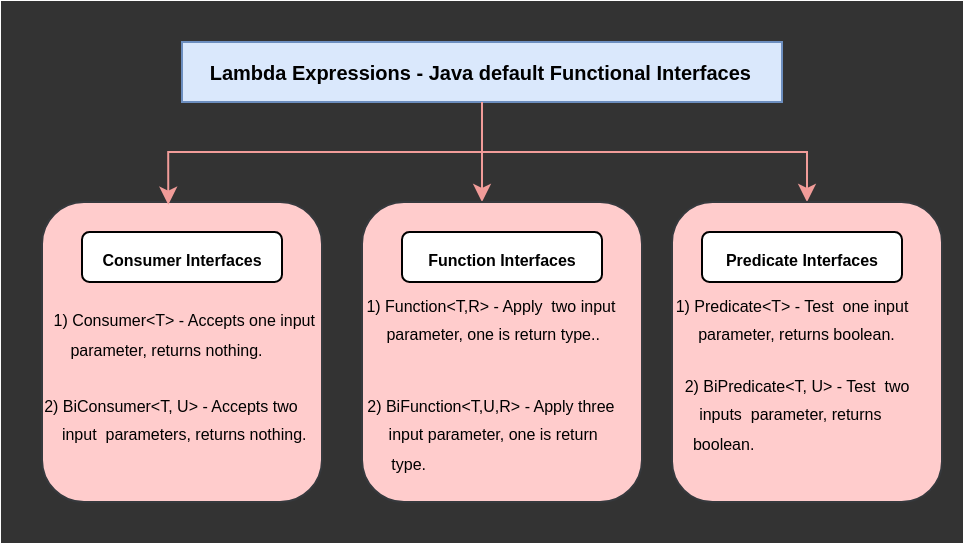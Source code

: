 <mxfile version="28.0.6">
  <diagram name="Page-1" id="1XOeaGYE_jQfQiHo8Q4f">
    <mxGraphModel dx="524" dy="278" grid="1" gridSize="10" guides="1" tooltips="1" connect="1" arrows="1" fold="1" page="1" pageScale="1" pageWidth="480" pageHeight="270" math="0" shadow="0">
      <root>
        <mxCell id="0" />
        <mxCell id="1" parent="0" />
        <mxCell id="MZ2fn7TXdCOlkScp6uKp-1" value="" style="rounded=0;whiteSpace=wrap;html=1;strokeColor=#333333;fillColor=#333333;movable=0;resizable=0;rotatable=0;deletable=0;editable=0;locked=1;connectable=0;" parent="1" vertex="1">
          <mxGeometry width="480" height="270" as="geometry" />
        </mxCell>
        <mxCell id="aGyHzL2mun_F8L45ezG5-6" style="edgeStyle=orthogonalEdgeStyle;rounded=0;orthogonalLoop=1;jettySize=auto;html=1;strokeColor=#F19C99;" edge="1" parent="1" source="MZ2fn7TXdCOlkScp6uKp-2">
          <mxGeometry relative="1" as="geometry">
            <mxPoint x="240" y="100" as="targetPoint" />
          </mxGeometry>
        </mxCell>
        <mxCell id="aGyHzL2mun_F8L45ezG5-7" style="edgeStyle=orthogonalEdgeStyle;rounded=0;orthogonalLoop=1;jettySize=auto;html=1;fillColor=#ffcccc;strokeColor=#F19C99;" edge="1" parent="1" source="MZ2fn7TXdCOlkScp6uKp-2" target="MZ2fn7TXdCOlkScp6uKp-6">
          <mxGeometry relative="1" as="geometry" />
        </mxCell>
        <mxCell id="MZ2fn7TXdCOlkScp6uKp-2" value="&lt;font style=&quot;font-size: 10px;&quot;&gt;&lt;b&gt;&amp;nbsp; &amp;nbsp; Lambda Expressions - Java default Functional Interfaces&lt;span style=&quot;white-space: pre;&quot;&gt;&#x9;&lt;/span&gt;&amp;nbsp;&amp;nbsp;&lt;/b&gt;&lt;/font&gt;" style="rounded=0;whiteSpace=wrap;html=1;fillColor=#dae8fc;strokeColor=#6c8ebf;" parent="1" vertex="1">
          <mxGeometry x="90" y="20" width="300" height="30" as="geometry" />
        </mxCell>
        <mxCell id="MZ2fn7TXdCOlkScp6uKp-4" value="&lt;b&gt;&lt;font style=&quot;font-size: 7px;&quot;&gt;&lt;br&gt;&lt;/font&gt;&lt;/b&gt;" style="rounded=1;whiteSpace=wrap;html=1;fillColor=#ffcccc;strokeColor=#36393d;" parent="1" vertex="1">
          <mxGeometry x="20" y="100" width="140" height="150" as="geometry" />
        </mxCell>
        <mxCell id="MZ2fn7TXdCOlkScp6uKp-5" value="" style="rounded=1;whiteSpace=wrap;html=1;fillColor=#ffcccc;strokeColor=#36393d;" parent="1" vertex="1">
          <mxGeometry x="180" y="100" width="140" height="150" as="geometry" />
        </mxCell>
        <mxCell id="MZ2fn7TXdCOlkScp6uKp-6" value="" style="rounded=1;whiteSpace=wrap;html=1;fillColor=#ffcccc;strokeColor=#36393d;" parent="1" vertex="1">
          <mxGeometry x="335" y="100" width="135" height="150" as="geometry" />
        </mxCell>
        <mxCell id="MZ2fn7TXdCOlkScp6uKp-7" value="&lt;font style=&quot;font-size: 8px;&quot;&gt;&lt;b style=&quot;&quot;&gt;Consumer Interfaces&lt;/b&gt;&lt;/font&gt;" style="rounded=1;whiteSpace=wrap;html=1;" parent="1" vertex="1">
          <mxGeometry x="40" y="115" width="100" height="25" as="geometry" />
        </mxCell>
        <mxCell id="MZ2fn7TXdCOlkScp6uKp-8" value="&lt;font style=&quot;font-size: 8px;&quot;&gt;&lt;b style=&quot;&quot;&gt;Function Interfaces&lt;/b&gt;&lt;/font&gt;" style="rounded=1;whiteSpace=wrap;html=1;" parent="1" vertex="1">
          <mxGeometry x="200" y="115" width="100" height="25" as="geometry" />
        </mxCell>
        <mxCell id="MZ2fn7TXdCOlkScp6uKp-9" value="&lt;font style=&quot;font-size: 8px;&quot;&gt;&lt;b style=&quot;&quot;&gt;Predicate Interfaces&lt;/b&gt;&lt;/font&gt;" style="rounded=1;whiteSpace=wrap;html=1;" parent="1" vertex="1">
          <mxGeometry x="350" y="115" width="100" height="25" as="geometry" />
        </mxCell>
        <mxCell id="MZ2fn7TXdCOlkScp6uKp-11" value="&lt;font style=&quot;font-size: 8px;&quot;&gt;&amp;nbsp; 1) Consumer&amp;lt;T&amp;gt; - Accepts one input&amp;nbsp; &amp;nbsp; &amp;nbsp; &amp;nbsp;parameter, returns nothing.&amp;nbsp; &amp;nbsp; &amp;nbsp; &amp;nbsp; &amp;nbsp; &amp;nbsp;&amp;nbsp;&lt;/font&gt;" style="text;html=1;align=center;verticalAlign=middle;whiteSpace=wrap;rounded=0;" parent="1" vertex="1">
          <mxGeometry x="20" y="150" width="140" height="30" as="geometry" />
        </mxCell>
        <mxCell id="MZ2fn7TXdCOlkScp6uKp-12" value="&lt;font style=&quot;font-size: 8px;&quot;&gt;2) BiConsumer&amp;lt;T, U&amp;gt; - Accepts two&amp;nbsp; &amp;nbsp; &amp;nbsp; &amp;nbsp; &amp;nbsp; input&amp;nbsp; parameters, returns nothing.&amp;nbsp; &amp;nbsp; &amp;nbsp; &amp;nbsp; &amp;nbsp; &amp;nbsp; &amp;nbsp;&lt;/font&gt;" style="text;html=1;align=center;verticalAlign=middle;whiteSpace=wrap;rounded=0;" parent="1" vertex="1">
          <mxGeometry x="20" y="200" width="140" height="30" as="geometry" />
        </mxCell>
        <mxCell id="aGyHzL2mun_F8L45ezG5-1" value="&lt;font style=&quot;font-size: 8px;&quot;&gt;1) Function&amp;lt;T,R&amp;gt; - Apply&amp;nbsp; two input&amp;nbsp; &amp;nbsp; &amp;nbsp; &amp;nbsp; &amp;nbsp; &amp;nbsp;parameter, one is return type..&amp;nbsp; &amp;nbsp; &amp;nbsp; &amp;nbsp; &amp;nbsp; &amp;nbsp; &amp;nbsp;&amp;nbsp;&lt;/font&gt;" style="text;html=1;align=center;verticalAlign=middle;whiteSpace=wrap;rounded=0;" vertex="1" parent="1">
          <mxGeometry x="180" y="150" width="140" height="30" as="geometry" />
        </mxCell>
        <mxCell id="aGyHzL2mun_F8L45ezG5-2" value="&lt;font style=&quot;font-size: 8px;&quot;&gt;2) BiFunction&amp;lt;T,U,R&amp;gt; - Apply three&amp;nbsp; &amp;nbsp; &amp;nbsp; &amp;nbsp; &amp;nbsp; &amp;nbsp;input parameter, one is return&amp;nbsp; &amp;nbsp; &amp;nbsp; &amp;nbsp; &amp;nbsp; &amp;nbsp;type.&amp;nbsp; &amp;nbsp; &amp;nbsp; &amp;nbsp; &amp;nbsp; &amp;nbsp; &amp;nbsp; &amp;nbsp; &amp;nbsp; &amp;nbsp; &amp;nbsp; &amp;nbsp; &amp;nbsp; &amp;nbsp; &amp;nbsp; &amp;nbsp; &amp;nbsp; &amp;nbsp; &amp;nbsp; &amp;nbsp; &amp;nbsp; &amp;nbsp;&lt;/font&gt;" style="text;html=1;align=center;verticalAlign=middle;whiteSpace=wrap;rounded=0;" vertex="1" parent="1">
          <mxGeometry x="180" y="200" width="140" height="30" as="geometry" />
        </mxCell>
        <mxCell id="aGyHzL2mun_F8L45ezG5-3" value="&lt;font style=&quot;font-size: 8px;&quot;&gt;1) Predicate&amp;lt;T&amp;gt; - Test&amp;nbsp; one input&amp;nbsp; &amp;nbsp; &amp;nbsp; &amp;nbsp; &amp;nbsp; &amp;nbsp; &amp;nbsp; parameter, returns boolean.&amp;nbsp; &amp;nbsp; &amp;nbsp; &amp;nbsp; &amp;nbsp; &amp;nbsp; &amp;nbsp;&amp;nbsp;&lt;/font&gt;" style="text;html=1;align=center;verticalAlign=middle;whiteSpace=wrap;rounded=0;" vertex="1" parent="1">
          <mxGeometry x="335" y="150" width="140" height="30" as="geometry" />
        </mxCell>
        <mxCell id="aGyHzL2mun_F8L45ezG5-4" value="&lt;font style=&quot;font-size: 8px;&quot;&gt;2) BiPredicate&amp;lt;T, U&amp;gt; - Test&amp;nbsp; two inputs&amp;nbsp; parameter, returns&amp;nbsp; &amp;nbsp; boolean.&amp;nbsp; &amp;nbsp; &amp;nbsp; &amp;nbsp; &amp;nbsp; &amp;nbsp; &amp;nbsp; &amp;nbsp; &amp;nbsp; &amp;nbsp; &amp;nbsp; &amp;nbsp; &amp;nbsp; &amp;nbsp; &amp;nbsp; &amp;nbsp; &amp;nbsp;&lt;/font&gt;" style="text;html=1;align=center;verticalAlign=middle;whiteSpace=wrap;rounded=0;" vertex="1" parent="1">
          <mxGeometry x="335" y="190" width="125" height="30" as="geometry" />
        </mxCell>
        <mxCell id="aGyHzL2mun_F8L45ezG5-5" style="edgeStyle=orthogonalEdgeStyle;rounded=0;orthogonalLoop=1;jettySize=auto;html=1;entryX=0.451;entryY=0.009;entryDx=0;entryDy=0;entryPerimeter=0;fillColor=#ffcccc;strokeColor=#F19C99;" edge="1" parent="1" source="MZ2fn7TXdCOlkScp6uKp-2" target="MZ2fn7TXdCOlkScp6uKp-4">
          <mxGeometry relative="1" as="geometry" />
        </mxCell>
      </root>
    </mxGraphModel>
  </diagram>
</mxfile>

